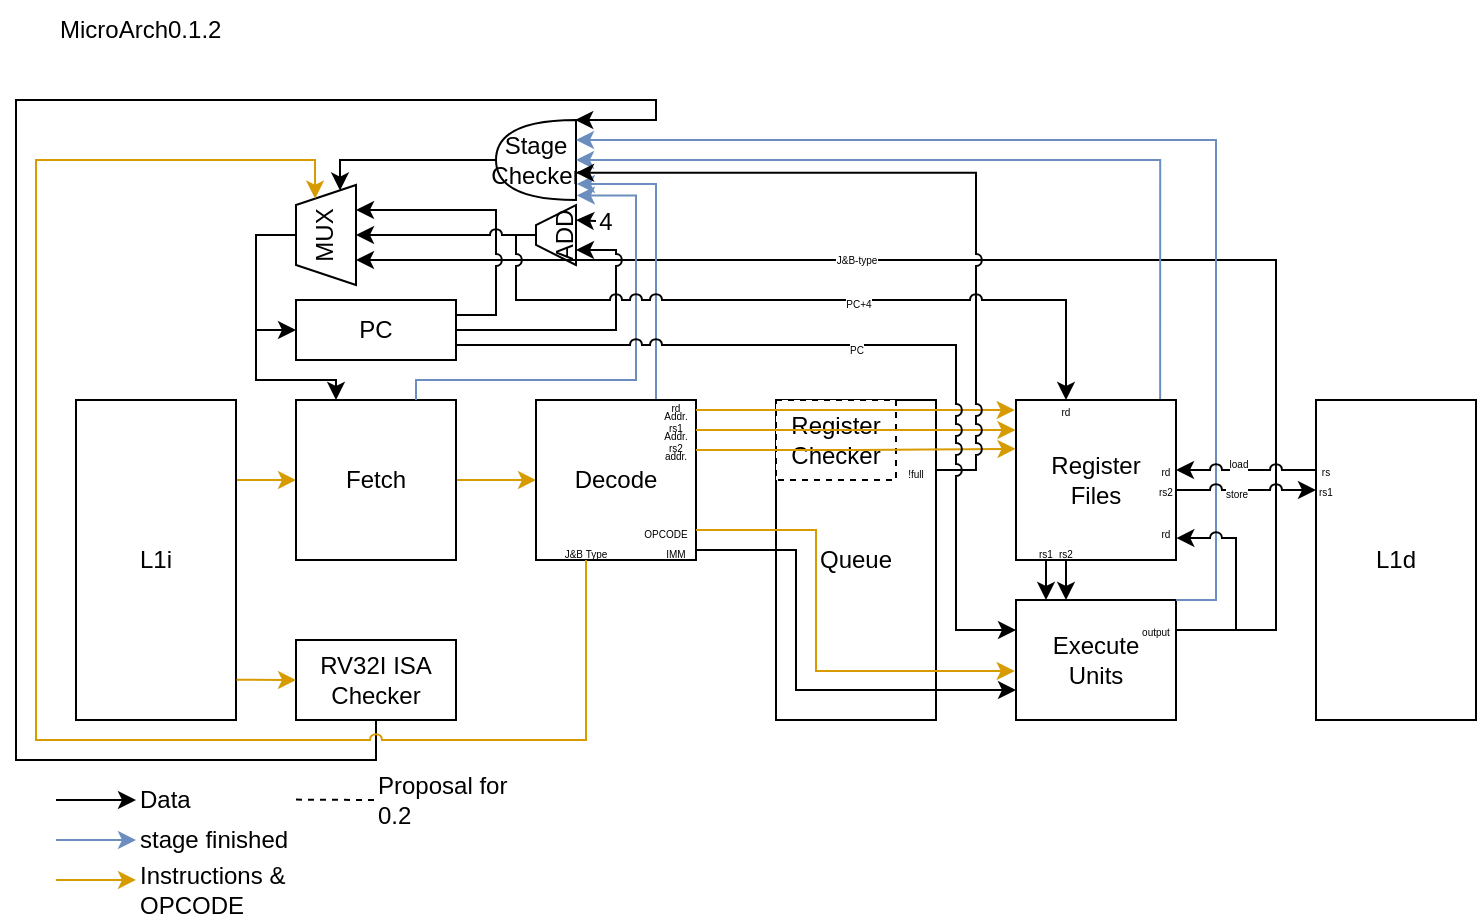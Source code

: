 <mxfile version="22.0.2" type="device">
  <diagram name="Page-1" id="4ZdI1W8aA1k0Rj7ihtTg">
    <mxGraphModel dx="852" dy="445" grid="1" gridSize="10" guides="1" tooltips="1" connect="1" arrows="1" fold="1" page="1" pageScale="1" pageWidth="850" pageHeight="1100" math="0" shadow="0">
      <root>
        <mxCell id="0" />
        <mxCell id="1" parent="0" />
        <mxCell id="Rp9p5lG3UQGqONE4GcqA-57" value="" style="group;" parent="1" vertex="1" connectable="0">
          <mxGeometry x="400" y="200" width="90" height="160" as="geometry" />
        </mxCell>
        <mxCell id="Rp9p5lG3UQGqONE4GcqA-58" value="Queue" style="rounded=0;whiteSpace=wrap;html=1;" parent="Rp9p5lG3UQGqONE4GcqA-57" vertex="1">
          <mxGeometry width="80" height="160" as="geometry" />
        </mxCell>
        <mxCell id="Rp9p5lG3UQGqONE4GcqA-118" value="&lt;p style=&quot;line-height: 0%;&quot;&gt;&lt;span style=&quot;font-size: 5px;&quot;&gt;!full&lt;/span&gt;&lt;/p&gt;" style="text;html=1;strokeColor=none;fillColor=none;align=center;verticalAlign=middle;whiteSpace=wrap;rounded=0;fontSize=12;fontFamily=Helvetica;fontColor=default;movable=1;resizable=1;rotatable=1;deletable=1;editable=1;locked=0;connectable=1;opacity=0;" parent="Rp9p5lG3UQGqONE4GcqA-57" vertex="1">
          <mxGeometry x="60" y="30" width="20" height="10" as="geometry" />
        </mxCell>
        <mxCell id="Rp9p5lG3UQGqONE4GcqA-90" style="edgeStyle=orthogonalEdgeStyle;rounded=0;orthogonalLoop=1;jettySize=auto;html=1;entryX=0;entryY=0.75;entryDx=0;entryDy=0;" parent="Rp9p5lG3UQGqONE4GcqA-57" source="Rp9p5lG3UQGqONE4GcqA-51" target="Rp9p5lG3UQGqONE4GcqA-15" edge="1">
          <mxGeometry relative="1" as="geometry">
            <Array as="points">
              <mxPoint x="10" y="75" />
              <mxPoint x="10" y="145" />
            </Array>
          </mxGeometry>
        </mxCell>
        <mxCell id="Rp9p5lG3UQGqONE4GcqA-135" value="Register&lt;br&gt;Checker" style="rounded=0;whiteSpace=wrap;html=1;dashed=1;" parent="Rp9p5lG3UQGqONE4GcqA-57" vertex="1">
          <mxGeometry width="60" height="40" as="geometry" />
        </mxCell>
        <mxCell id="Rp9p5lG3UQGqONE4GcqA-109" style="edgeStyle=orthogonalEdgeStyle;rounded=0;orthogonalLoop=1;jettySize=auto;html=1;entryX=0.25;entryY=1;entryDx=0;entryDy=0;jumpStyle=arc;" parent="1" source="Rp9p5lG3UQGqONE4GcqA-98" target="Rp9p5lG3UQGqONE4GcqA-33" edge="1">
          <mxGeometry relative="1" as="geometry">
            <mxPoint x="650" y="140" as="targetPoint" />
            <Array as="points">
              <mxPoint x="650" y="315" />
              <mxPoint x="650" y="130" />
            </Array>
          </mxGeometry>
        </mxCell>
        <mxCell id="Rp9p5lG3UQGqONE4GcqA-115" value="&lt;font style=&quot;font-size: 5px;&quot;&gt;J&amp;amp;B-type&lt;/font&gt;" style="edgeLabel;html=1;align=center;verticalAlign=middle;resizable=0;points=[];" parent="Rp9p5lG3UQGqONE4GcqA-109" vertex="1" connectable="0">
          <mxGeometry x="0.496" relative="1" as="geometry">
            <mxPoint x="75" y="-2" as="offset" />
          </mxGeometry>
        </mxCell>
        <mxCell id="Rp9p5lG3UQGqONE4GcqA-2" value="Fetch" style="rounded=0;whiteSpace=wrap;html=1;" parent="1" vertex="1">
          <mxGeometry x="160" y="200" width="80" height="80" as="geometry" />
        </mxCell>
        <mxCell id="Rp9p5lG3UQGqONE4GcqA-3" value="" style="edgeStyle=orthogonalEdgeStyle;rounded=0;orthogonalLoop=1;jettySize=auto;html=1;exitX=1;exitY=0.25;exitDx=0;exitDy=0;fillColor=#ffe6cc;strokeColor=#d79b00;" parent="1" source="Rp9p5lG3UQGqONE4GcqA-4" target="Rp9p5lG3UQGqONE4GcqA-2" edge="1">
          <mxGeometry relative="1" as="geometry" />
        </mxCell>
        <mxCell id="Rp9p5lG3UQGqONE4GcqA-4" value="L1i" style="rounded=0;whiteSpace=wrap;html=1;" parent="1" vertex="1">
          <mxGeometry x="50" y="200" width="80" height="160" as="geometry" />
        </mxCell>
        <mxCell id="Rp9p5lG3UQGqONE4GcqA-6" value="L1d" style="rounded=0;whiteSpace=wrap;html=1;" parent="1" vertex="1">
          <mxGeometry x="670" y="200" width="80" height="160" as="geometry" />
        </mxCell>
        <mxCell id="Rp9p5lG3UQGqONE4GcqA-7" value="RV32I ISA&lt;br&gt;Checker" style="rounded=0;whiteSpace=wrap;html=1;" parent="1" vertex="1">
          <mxGeometry x="160" y="320" width="80" height="40" as="geometry" />
        </mxCell>
        <mxCell id="Rp9p5lG3UQGqONE4GcqA-9" value="PC" style="rounded=0;whiteSpace=wrap;html=1;" parent="1" vertex="1">
          <mxGeometry x="160" y="150" width="80" height="30" as="geometry" />
        </mxCell>
        <mxCell id="Rp9p5lG3UQGqONE4GcqA-12" value="" style="edgeStyle=orthogonalEdgeStyle;rounded=0;orthogonalLoop=1;jettySize=auto;html=1;fillColor=#ffe6cc;strokeColor=#d79b00;" parent="1" source="Rp9p5lG3UQGqONE4GcqA-13" target="Rp9p5lG3UQGqONE4GcqA-49" edge="1">
          <mxGeometry relative="1" as="geometry" />
        </mxCell>
        <mxCell id="Rp9p5lG3UQGqONE4GcqA-13" value="Fetch" style="rounded=0;whiteSpace=wrap;html=1;" parent="1" vertex="1">
          <mxGeometry x="160" y="200" width="80" height="80" as="geometry" />
        </mxCell>
        <mxCell id="Rp9p5lG3UQGqONE4GcqA-15" value="Execute&lt;br&gt;Units" style="rounded=0;whiteSpace=wrap;html=1;" parent="1" vertex="1">
          <mxGeometry x="520" y="300" width="80" height="60" as="geometry" />
        </mxCell>
        <mxCell id="Rp9p5lG3UQGqONE4GcqA-19" value="RV32I ISA&lt;br&gt;Checker" style="rounded=0;whiteSpace=wrap;html=1;" parent="1" vertex="1">
          <mxGeometry x="160" y="320" width="80" height="40" as="geometry" />
        </mxCell>
        <mxCell id="Rp9p5lG3UQGqONE4GcqA-20" value="" style="endArrow=classic;html=1;rounded=0;entryX=0;entryY=0.5;entryDx=0;entryDy=0;fillColor=#ffe6cc;strokeColor=#d79b00;exitX=1.003;exitY=0.874;exitDx=0;exitDy=0;exitPerimeter=0;" parent="1" source="Rp9p5lG3UQGqONE4GcqA-4" target="Rp9p5lG3UQGqONE4GcqA-19" edge="1">
          <mxGeometry width="50" height="50" relative="1" as="geometry">
            <mxPoint x="120" y="339.5" as="sourcePoint" />
            <mxPoint x="160" y="339.5" as="targetPoint" />
          </mxGeometry>
        </mxCell>
        <mxCell id="Rp9p5lG3UQGqONE4GcqA-22" style="edgeStyle=orthogonalEdgeStyle;rounded=0;orthogonalLoop=1;jettySize=auto;html=1;exitX=1;exitY=0.5;exitDx=0;exitDy=0;entryX=0.25;entryY=1;entryDx=0;entryDy=0;fontFamily=Helvetica;fontSize=12;fontColor=default;jumpStyle=arc;" parent="1" source="Rp9p5lG3UQGqONE4GcqA-24" target="Rp9p5lG3UQGqONE4GcqA-29" edge="1">
          <mxGeometry relative="1" as="geometry" />
        </mxCell>
        <mxCell id="Rp9p5lG3UQGqONE4GcqA-23" style="edgeStyle=orthogonalEdgeStyle;rounded=0;orthogonalLoop=1;jettySize=auto;html=1;exitX=1;exitY=0.25;exitDx=0;exitDy=0;entryX=0.75;entryY=1;entryDx=0;entryDy=0;fontFamily=Helvetica;fontSize=12;fontColor=default;jumpStyle=arc;" parent="1" source="Rp9p5lG3UQGqONE4GcqA-24" target="Rp9p5lG3UQGqONE4GcqA-33" edge="1">
          <mxGeometry relative="1" as="geometry" />
        </mxCell>
        <mxCell id="Rp9p5lG3UQGqONE4GcqA-24" value="PC" style="rounded=0;whiteSpace=wrap;html=1;" parent="1" vertex="1">
          <mxGeometry x="160" y="150" width="80" height="30" as="geometry" />
        </mxCell>
        <mxCell id="Rp9p5lG3UQGqONE4GcqA-26" value="" style="endArrow=classic;html=1;rounded=0;fontFamily=Helvetica;fontSize=12;fontColor=default;entryX=0.75;entryY=1;entryDx=0;entryDy=0;exitX=0;exitY=0.5;exitDx=0;exitDy=0;" parent="1" source="Rp9p5lG3UQGqONE4GcqA-34" target="Rp9p5lG3UQGqONE4GcqA-29" edge="1">
          <mxGeometry width="50" height="50" relative="1" as="geometry">
            <mxPoint x="300" y="120" as="sourcePoint" />
            <mxPoint x="210" y="100" as="targetPoint" />
          </mxGeometry>
        </mxCell>
        <mxCell id="Rp9p5lG3UQGqONE4GcqA-27" value="" style="group" parent="1" vertex="1" connectable="0">
          <mxGeometry x="280" y="102.5" width="25" height="40" as="geometry" />
        </mxCell>
        <mxCell id="Rp9p5lG3UQGqONE4GcqA-28" value="" style="group" parent="Rp9p5lG3UQGqONE4GcqA-27" vertex="1" connectable="0">
          <mxGeometry x="-1.776e-15" width="25" height="40" as="geometry" />
        </mxCell>
        <mxCell id="Rp9p5lG3UQGqONE4GcqA-29" value="ADD" style="shape=trapezoid;perimeter=trapezoidPerimeter;whiteSpace=wrap;html=1;fixedSize=1;pointerEvents=0;align=center;verticalAlign=top;fontFamily=Helvetica;fontSize=12;fontColor=default;fillColor=none;gradientColor=none;rotation=-90;size=10;" parent="Rp9p5lG3UQGqONE4GcqA-28" vertex="1">
          <mxGeometry x="-5" y="5" width="30" height="20" as="geometry" />
        </mxCell>
        <mxCell id="Rp9p5lG3UQGqONE4GcqA-31" style="edgeStyle=orthogonalEdgeStyle;rounded=0;orthogonalLoop=1;jettySize=auto;html=1;exitX=0.5;exitY=0;exitDx=0;exitDy=0;entryX=0;entryY=0.5;entryDx=0;entryDy=0;fontFamily=Helvetica;fontSize=12;fontColor=default;" parent="1" source="Rp9p5lG3UQGqONE4GcqA-33" target="Rp9p5lG3UQGqONE4GcqA-24" edge="1">
          <mxGeometry relative="1" as="geometry" />
        </mxCell>
        <mxCell id="Rp9p5lG3UQGqONE4GcqA-32" style="edgeStyle=orthogonalEdgeStyle;rounded=0;orthogonalLoop=1;jettySize=auto;html=1;exitX=0.5;exitY=0;exitDx=0;exitDy=0;entryX=0.25;entryY=0;entryDx=0;entryDy=0;fontFamily=Helvetica;fontSize=12;fontColor=default;" parent="1" source="Rp9p5lG3UQGqONE4GcqA-33" target="Rp9p5lG3UQGqONE4GcqA-13" edge="1">
          <mxGeometry relative="1" as="geometry">
            <Array as="points">
              <mxPoint x="140" y="118" />
              <mxPoint x="140" y="190" />
              <mxPoint x="180" y="190" />
            </Array>
          </mxGeometry>
        </mxCell>
        <mxCell id="Rp9p5lG3UQGqONE4GcqA-33" value="MUX" style="shape=trapezoid;perimeter=trapezoidPerimeter;whiteSpace=wrap;html=1;fixedSize=1;pointerEvents=0;align=center;verticalAlign=top;fontFamily=Helvetica;fontSize=12;fontColor=default;fillColor=default;gradientColor=none;rotation=-90;size=10;" parent="1" vertex="1">
          <mxGeometry x="150" y="102.5" width="50" height="30" as="geometry" />
        </mxCell>
        <mxCell id="Rp9p5lG3UQGqONE4GcqA-34" value="4" style="text;html=1;strokeColor=none;fillColor=none;align=center;verticalAlign=middle;whiteSpace=wrap;rounded=0;fontSize=12;fontFamily=Helvetica;fontColor=default;" parent="1" vertex="1">
          <mxGeometry x="310" y="100.5" width="10" height="20" as="geometry" />
        </mxCell>
        <mxCell id="Rp9p5lG3UQGqONE4GcqA-111" style="edgeStyle=orthogonalEdgeStyle;rounded=0;orthogonalLoop=1;jettySize=auto;html=1;exitX=1;exitY=0.5;exitDx=0;exitDy=0;exitPerimeter=0;entryX=1;entryY=0.75;entryDx=0;entryDy=0;fillColor=#dae8fc;strokeColor=#000000;" parent="1" source="Rp9p5lG3UQGqONE4GcqA-36" target="Rp9p5lG3UQGqONE4GcqA-33" edge="1">
          <mxGeometry relative="1" as="geometry">
            <Array as="points">
              <mxPoint x="182" y="80" />
              <mxPoint x="182" y="95" />
            </Array>
          </mxGeometry>
        </mxCell>
        <mxCell id="Rp9p5lG3UQGqONE4GcqA-36" value="Stage Checker" style="shape=or;whiteSpace=wrap;html=1;pointerEvents=0;align=center;verticalAlign=middle;fontFamily=Helvetica;fontSize=12;fontColor=default;fillColor=default;gradientColor=none;rotation=0;horizontal=1;flipH=1;" parent="1" vertex="1">
          <mxGeometry x="260" y="60" width="40" height="40" as="geometry" />
        </mxCell>
        <mxCell id="Rp9p5lG3UQGqONE4GcqA-37" style="edgeStyle=orthogonalEdgeStyle;rounded=0;orthogonalLoop=1;jettySize=auto;html=1;exitX=0.75;exitY=0;exitDx=0;exitDy=0;fontFamily=Helvetica;fontSize=12;fontColor=default;fillColor=#dae8fc;strokeColor=#6c8ebf;entryX=-0.011;entryY=0.943;entryDx=0;entryDy=0;entryPerimeter=0;" parent="1" source="Rp9p5lG3UQGqONE4GcqA-13" target="Rp9p5lG3UQGqONE4GcqA-36" edge="1">
          <mxGeometry relative="1" as="geometry">
            <mxPoint x="300" y="97" as="targetPoint" />
            <Array as="points">
              <mxPoint x="220" y="190" />
              <mxPoint x="330" y="190" />
              <mxPoint x="330" y="98" />
            </Array>
          </mxGeometry>
        </mxCell>
        <mxCell id="Rp9p5lG3UQGqONE4GcqA-38" style="edgeStyle=orthogonalEdgeStyle;rounded=0;orthogonalLoop=1;jettySize=auto;html=1;exitX=0.75;exitY=0;exitDx=0;exitDy=0;entryX=-0.011;entryY=0.799;entryDx=0;entryDy=0;entryPerimeter=0;fontFamily=Helvetica;fontSize=12;fontColor=default;fillColor=#dae8fc;strokeColor=#6c8ebf;" parent="1" source="Rp9p5lG3UQGqONE4GcqA-49" target="Rp9p5lG3UQGqONE4GcqA-36" edge="1">
          <mxGeometry relative="1" as="geometry" />
        </mxCell>
        <mxCell id="Rp9p5lG3UQGqONE4GcqA-55" value="" style="edgeStyle=orthogonalEdgeStyle;rounded=0;orthogonalLoop=1;jettySize=auto;html=1;fontFamily=Helvetica;fontSize=12;fontColor=default;" parent="1" source="Rp9p5lG3UQGqONE4GcqA-44" target="Rp9p5lG3UQGqONE4GcqA-15" edge="1">
          <mxGeometry relative="1" as="geometry">
            <Array as="points">
              <mxPoint x="545" y="300" />
              <mxPoint x="545" y="300" />
            </Array>
          </mxGeometry>
        </mxCell>
        <mxCell id="Rp9p5lG3UQGqONE4GcqA-48" value="" style="group" parent="1" vertex="1" connectable="0">
          <mxGeometry x="280" y="200" width="80" height="90" as="geometry" />
        </mxCell>
        <mxCell id="Rp9p5lG3UQGqONE4GcqA-49" value="Decode" style="rounded=0;whiteSpace=wrap;html=1;" parent="Rp9p5lG3UQGqONE4GcqA-48" vertex="1">
          <mxGeometry width="80" height="80" as="geometry" />
        </mxCell>
        <mxCell id="Rp9p5lG3UQGqONE4GcqA-50" value="&lt;p style=&quot;line-height: 0%;&quot;&gt;&lt;font style=&quot;font-size: 5px;&quot;&gt;OPCODE&lt;/font&gt;&lt;/p&gt;" style="text;html=1;strokeColor=none;fillColor=none;align=center;verticalAlign=middle;whiteSpace=wrap;rounded=0;fontSize=12;fontFamily=Helvetica;fontColor=default;movable=1;resizable=1;rotatable=1;deletable=1;editable=1;locked=0;connectable=1;" parent="Rp9p5lG3UQGqONE4GcqA-48" vertex="1">
          <mxGeometry x="50" y="60" width="30" height="10" as="geometry" />
        </mxCell>
        <mxCell id="Rp9p5lG3UQGqONE4GcqA-51" value="&lt;p style=&quot;line-height: 0%;&quot;&gt;&lt;span style=&quot;font-size: 5px;&quot;&gt;IMM&lt;/span&gt;&lt;/p&gt;" style="text;html=1;strokeColor=none;fillColor=none;align=center;verticalAlign=middle;whiteSpace=wrap;rounded=0;fontSize=12;fontFamily=Helvetica;fontColor=default;movable=1;resizable=1;rotatable=1;deletable=1;editable=1;locked=0;connectable=1;" parent="Rp9p5lG3UQGqONE4GcqA-48" vertex="1">
          <mxGeometry x="60" y="70" width="20" height="10" as="geometry" />
        </mxCell>
        <mxCell id="Rp9p5lG3UQGqONE4GcqA-52" value="&lt;p style=&quot;line-height: 10%;&quot;&gt;&lt;font style=&quot;font-size: 5px;&quot;&gt;rs2&lt;br&gt;addr.&lt;br&gt;&lt;/font&gt;&lt;/p&gt;" style="text;html=1;strokeColor=none;fillColor=none;align=center;verticalAlign=middle;whiteSpace=wrap;rounded=0;fontSize=12;fontFamily=Helvetica;fontColor=default;movable=1;resizable=1;rotatable=1;deletable=1;editable=1;locked=0;connectable=1;" parent="Rp9p5lG3UQGqONE4GcqA-48" vertex="1">
          <mxGeometry x="60" y="20" width="20" height="10" as="geometry" />
        </mxCell>
        <mxCell id="Rp9p5lG3UQGqONE4GcqA-53" value="&lt;p style=&quot;line-height: 10%;&quot;&gt;&lt;font style=&quot;font-size: 5px;&quot;&gt;rs1&lt;br&gt;Addr.&lt;br&gt;&lt;/font&gt;&lt;/p&gt;" style="text;html=1;strokeColor=none;fillColor=none;align=center;verticalAlign=middle;whiteSpace=wrap;rounded=0;fontSize=12;fontFamily=Helvetica;fontColor=default;movable=1;resizable=1;rotatable=1;deletable=1;editable=1;locked=0;connectable=1;" parent="Rp9p5lG3UQGqONE4GcqA-48" vertex="1">
          <mxGeometry x="60" y="10" width="20" height="10" as="geometry" />
        </mxCell>
        <mxCell id="Rp9p5lG3UQGqONE4GcqA-54" value="&lt;p style=&quot;line-height: 10%;&quot;&gt;&lt;font style=&quot;font-size: 5px;&quot;&gt;rd&lt;br&gt;Addr.&lt;br&gt;&lt;/font&gt;&lt;/p&gt;" style="text;html=1;strokeColor=none;fillColor=none;align=center;verticalAlign=middle;whiteSpace=wrap;rounded=0;fontSize=12;fontFamily=Helvetica;fontColor=default;movable=1;resizable=1;rotatable=1;deletable=1;editable=1;locked=0;connectable=1;" parent="Rp9p5lG3UQGqONE4GcqA-48" vertex="1">
          <mxGeometry x="60" width="20" height="10" as="geometry" />
        </mxCell>
        <mxCell id="Rp9p5lG3UQGqONE4GcqA-114" value="&lt;p style=&quot;line-height: 0%;&quot;&gt;&lt;font style=&quot;font-size: 5px;&quot;&gt;J&amp;amp;B Type&lt;br&gt;&lt;/font&gt;&lt;/p&gt;" style="text;html=1;strokeColor=none;fillColor=none;align=center;verticalAlign=middle;whiteSpace=wrap;rounded=0;" parent="Rp9p5lG3UQGqONE4GcqA-48" vertex="1">
          <mxGeometry x="10" y="70" width="30" height="10" as="geometry" />
        </mxCell>
        <mxCell id="Rp9p5lG3UQGqONE4GcqA-56" style="edgeStyle=orthogonalEdgeStyle;rounded=0;orthogonalLoop=1;jettySize=auto;html=1;entryX=0.178;entryY=0.004;entryDx=0;entryDy=0;entryPerimeter=0;fontFamily=Helvetica;fontSize=12;fontColor=default;" parent="1" source="Rp9p5lG3UQGqONE4GcqA-43" target="Rp9p5lG3UQGqONE4GcqA-15" edge="1">
          <mxGeometry relative="1" as="geometry">
            <Array as="points">
              <mxPoint x="535" y="300" />
              <mxPoint x="534" y="300" />
            </Array>
          </mxGeometry>
        </mxCell>
        <mxCell id="Rp9p5lG3UQGqONE4GcqA-63" style="edgeStyle=orthogonalEdgeStyle;rounded=0;orthogonalLoop=1;jettySize=auto;html=1;fontFamily=Helvetica;fontSize=12;fontColor=default;entryX=0.01;entryY=0.015;entryDx=0;entryDy=0;entryPerimeter=0;exitX=0.5;exitY=1;exitDx=0;exitDy=0;" parent="1" source="Rp9p5lG3UQGqONE4GcqA-19" target="Rp9p5lG3UQGqONE4GcqA-36" edge="1">
          <mxGeometry relative="1" as="geometry">
            <mxPoint x="200" y="347.5" as="sourcePoint" />
            <mxPoint x="320" y="70" as="targetPoint" />
            <Array as="points">
              <mxPoint x="200" y="380" />
              <mxPoint x="20" y="380" />
              <mxPoint x="20" y="50" />
              <mxPoint x="340" y="50" />
              <mxPoint x="340" y="60" />
              <mxPoint x="300" y="60" />
            </Array>
          </mxGeometry>
        </mxCell>
        <mxCell id="Rp9p5lG3UQGqONE4GcqA-66" style="edgeStyle=orthogonalEdgeStyle;rounded=0;orthogonalLoop=1;jettySize=auto;html=1;fillColor=#dae8fc;strokeColor=#6c8ebf;exitX=0.901;exitY=-0.004;exitDx=0;exitDy=0;exitPerimeter=0;" parent="1" source="Rp9p5lG3UQGqONE4GcqA-41" edge="1">
          <mxGeometry relative="1" as="geometry">
            <mxPoint x="300" y="80" as="targetPoint" />
            <Array as="points">
              <mxPoint x="592" y="80" />
            </Array>
          </mxGeometry>
        </mxCell>
        <mxCell id="Rp9p5lG3UQGqONE4GcqA-75" value="" style="edgeStyle=orthogonalEdgeStyle;rounded=0;orthogonalLoop=1;jettySize=auto;html=1;exitX=1;exitY=0;exitDx=0;exitDy=0;fontFamily=Helvetica;fontSize=12;fontColor=default;entryX=0;entryY=0.25;entryDx=0;entryDy=0;entryPerimeter=0;fillColor=#dae8fc;strokeColor=#6c8ebf;jumpStyle=none;" parent="1" source="Rp9p5lG3UQGqONE4GcqA-15" target="Rp9p5lG3UQGqONE4GcqA-36" edge="1">
          <mxGeometry relative="1" as="geometry">
            <mxPoint x="300" y="70" as="targetPoint" />
            <Array as="points">
              <mxPoint x="620" y="300" />
              <mxPoint x="620" y="70" />
            </Array>
            <mxPoint x="600" y="300" as="sourcePoint" />
          </mxGeometry>
        </mxCell>
        <mxCell id="Rp9p5lG3UQGqONE4GcqA-41" value="" style="group;movable=1;resizable=1;rotatable=1;deletable=1;editable=1;locked=0;connectable=1;" parent="1" vertex="1" connectable="0">
          <mxGeometry x="520" y="200" width="80" height="80" as="geometry" />
        </mxCell>
        <mxCell id="Rp9p5lG3UQGqONE4GcqA-42" value="Register&lt;br&gt;Files" style="rounded=0;whiteSpace=wrap;html=1;movable=0;resizable=0;rotatable=0;deletable=0;editable=0;locked=1;connectable=0;" parent="Rp9p5lG3UQGqONE4GcqA-41" vertex="1">
          <mxGeometry width="80" height="80" as="geometry" />
        </mxCell>
        <mxCell id="Rp9p5lG3UQGqONE4GcqA-43" value="&lt;font style=&quot;font-size: 5px;&quot;&gt;rs1&lt;/font&gt;" style="text;html=1;strokeColor=none;fillColor=none;align=center;verticalAlign=middle;whiteSpace=wrap;rounded=0;fontSize=12;fontFamily=Helvetica;fontColor=default;movable=1;resizable=1;rotatable=1;deletable=1;editable=1;locked=0;connectable=1;" parent="Rp9p5lG3UQGqONE4GcqA-41" vertex="1">
          <mxGeometry x="10" y="70" width="10" height="10" as="geometry" />
        </mxCell>
        <mxCell id="Rp9p5lG3UQGqONE4GcqA-44" value="&lt;font style=&quot;font-size: 5px;&quot;&gt;rs2&lt;/font&gt;" style="text;html=1;strokeColor=none;fillColor=none;align=center;verticalAlign=middle;whiteSpace=wrap;rounded=0;fontSize=12;fontFamily=Helvetica;fontColor=default;movable=1;resizable=1;rotatable=1;deletable=1;editable=1;locked=0;connectable=1;" parent="Rp9p5lG3UQGqONE4GcqA-41" vertex="1">
          <mxGeometry x="20" y="70" width="10" height="10" as="geometry" />
        </mxCell>
        <mxCell id="Rp9p5lG3UQGqONE4GcqA-70" value="&lt;font style=&quot;font-size: 5px;&quot;&gt;rd&lt;/font&gt;" style="text;html=1;strokeColor=none;fillColor=none;align=center;verticalAlign=middle;whiteSpace=wrap;rounded=0;movable=0;resizable=0;rotatable=0;deletable=0;editable=0;locked=1;connectable=0;" parent="Rp9p5lG3UQGqONE4GcqA-41" vertex="1">
          <mxGeometry x="70" y="60" width="10" height="10" as="geometry" />
        </mxCell>
        <mxCell id="Rp9p5lG3UQGqONE4GcqA-73" value="rs2" style="text;html=1;strokeColor=none;fillColor=none;align=center;verticalAlign=middle;whiteSpace=wrap;rounded=0;fontSize=5;" parent="Rp9p5lG3UQGqONE4GcqA-41" vertex="1">
          <mxGeometry x="70" y="40" width="10" height="10" as="geometry" />
        </mxCell>
        <mxCell id="Rp9p5lG3UQGqONE4GcqA-78" value="rd" style="text;html=1;strokeColor=none;fillColor=none;align=center;verticalAlign=middle;whiteSpace=wrap;rounded=0;fontSize=5;" parent="Rp9p5lG3UQGqONE4GcqA-41" vertex="1">
          <mxGeometry x="70" y="30" width="10" height="10" as="geometry" />
        </mxCell>
        <mxCell id="Rp9p5lG3UQGqONE4GcqA-105" value="rd" style="text;html=1;strokeColor=none;fillColor=none;align=center;verticalAlign=middle;whiteSpace=wrap;rounded=0;fontSize=5;" parent="Rp9p5lG3UQGqONE4GcqA-41" vertex="1">
          <mxGeometry x="20" width="10" height="10" as="geometry" />
        </mxCell>
        <mxCell id="Rp9p5lG3UQGqONE4GcqA-76" value="rs" style="text;html=1;strokeColor=none;fillColor=none;align=center;verticalAlign=middle;whiteSpace=wrap;rounded=0;fontSize=5;" parent="1" vertex="1">
          <mxGeometry x="670" y="230" width="10" height="10" as="geometry" />
        </mxCell>
        <mxCell id="Rp9p5lG3UQGqONE4GcqA-77" value="rs1" style="text;html=1;strokeColor=none;fillColor=none;align=center;verticalAlign=middle;whiteSpace=wrap;rounded=0;fontSize=5;" parent="1" vertex="1">
          <mxGeometry x="670" y="240" width="10" height="10" as="geometry" />
        </mxCell>
        <mxCell id="Rp9p5lG3UQGqONE4GcqA-97" style="edgeStyle=orthogonalEdgeStyle;rounded=0;orthogonalLoop=1;jettySize=auto;html=1;entryX=-0.003;entryY=0.305;entryDx=0;entryDy=0;entryPerimeter=0;jumpStyle=none;fillColor=#ffe6cc;strokeColor=#d79b00;" parent="1" source="Rp9p5lG3UQGqONE4GcqA-52" target="Rp9p5lG3UQGqONE4GcqA-41" edge="1">
          <mxGeometry relative="1" as="geometry">
            <mxPoint x="510" y="225" as="targetPoint" />
          </mxGeometry>
        </mxCell>
        <mxCell id="Rp9p5lG3UQGqONE4GcqA-96" style="edgeStyle=orthogonalEdgeStyle;rounded=0;orthogonalLoop=1;jettySize=auto;html=1;entryX=-0.003;entryY=0.188;entryDx=0;entryDy=0;entryPerimeter=0;fillColor=#ffe6cc;strokeColor=#d79b00;" parent="1" source="Rp9p5lG3UQGqONE4GcqA-53" target="Rp9p5lG3UQGqONE4GcqA-41" edge="1">
          <mxGeometry relative="1" as="geometry">
            <mxPoint x="510" y="215" as="targetPoint" />
          </mxGeometry>
        </mxCell>
        <mxCell id="Rp9p5lG3UQGqONE4GcqA-95" style="edgeStyle=orthogonalEdgeStyle;rounded=0;orthogonalLoop=1;jettySize=auto;html=1;entryX=-0.008;entryY=0.063;entryDx=0;entryDy=0;entryPerimeter=0;fillColor=#ffe6cc;strokeColor=#d79b00;" parent="1" source="Rp9p5lG3UQGqONE4GcqA-54" target="Rp9p5lG3UQGqONE4GcqA-41" edge="1">
          <mxGeometry relative="1" as="geometry">
            <mxPoint x="510" y="205" as="targetPoint" />
          </mxGeometry>
        </mxCell>
        <mxCell id="Rp9p5lG3UQGqONE4GcqA-103" style="edgeStyle=orthogonalEdgeStyle;rounded=0;orthogonalLoop=1;jettySize=auto;html=1;entryX=1.002;entryY=0.863;entryDx=0;entryDy=0;entryPerimeter=0;exitX=1;exitY=0.5;exitDx=0;exitDy=0;jumpStyle=arc;" parent="1" source="Rp9p5lG3UQGqONE4GcqA-98" target="Rp9p5lG3UQGqONE4GcqA-41" edge="1">
          <mxGeometry relative="1" as="geometry">
            <mxPoint x="630" y="270" as="targetPoint" />
            <Array as="points">
              <mxPoint x="630" y="315" />
              <mxPoint x="630" y="269" />
            </Array>
          </mxGeometry>
        </mxCell>
        <mxCell id="Rp9p5lG3UQGqONE4GcqA-98" value="output" style="text;html=1;strokeColor=none;fillColor=none;align=center;verticalAlign=middle;whiteSpace=wrap;rounded=0;fontSize=5;" parent="1" vertex="1">
          <mxGeometry x="580" y="310" width="20" height="10" as="geometry" />
        </mxCell>
        <mxCell id="Rp9p5lG3UQGqONE4GcqA-112" style="edgeStyle=orthogonalEdgeStyle;rounded=0;orthogonalLoop=1;jettySize=auto;html=1;exitX=0.5;exitY=1;exitDx=0;exitDy=0;entryX=1;entryY=0.25;entryDx=0;entryDy=0;jumpStyle=arc;fillColor=#ffe6cc;strokeColor=#d79b00;" parent="1" source="Rp9p5lG3UQGqONE4GcqA-114" target="Rp9p5lG3UQGqONE4GcqA-33" edge="1">
          <mxGeometry relative="1" as="geometry">
            <mxPoint x="30" y="90" as="targetPoint" />
            <Array as="points">
              <mxPoint x="305" y="370" />
              <mxPoint x="30" y="370" />
              <mxPoint x="30" y="80" />
              <mxPoint x="169" y="80" />
            </Array>
          </mxGeometry>
        </mxCell>
        <mxCell id="Rp9p5lG3UQGqONE4GcqA-81" style="edgeStyle=orthogonalEdgeStyle;rounded=0;orthogonalLoop=1;jettySize=auto;html=1;entryX=0;entryY=0.5;entryDx=0;entryDy=0;jumpStyle=arc;" parent="1" source="Rp9p5lG3UQGqONE4GcqA-73" target="Rp9p5lG3UQGqONE4GcqA-77" edge="1">
          <mxGeometry relative="1" as="geometry" />
        </mxCell>
        <mxCell id="Rp9p5lG3UQGqONE4GcqA-84" value="&lt;font style=&quot;font-size: 5px;&quot;&gt;store&lt;/font&gt;" style="edgeLabel;html=1;align=center;verticalAlign=middle;resizable=0;points=[];" parent="Rp9p5lG3UQGqONE4GcqA-81" vertex="1" connectable="0">
          <mxGeometry x="-0.229" y="1" relative="1" as="geometry">
            <mxPoint x="3" y="1" as="offset" />
          </mxGeometry>
        </mxCell>
        <mxCell id="Rp9p5lG3UQGqONE4GcqA-82" style="edgeStyle=orthogonalEdgeStyle;rounded=0;orthogonalLoop=1;jettySize=auto;html=1;entryX=1;entryY=0.5;entryDx=0;entryDy=0;jumpStyle=arc;" parent="1" source="Rp9p5lG3UQGqONE4GcqA-76" target="Rp9p5lG3UQGqONE4GcqA-78" edge="1">
          <mxGeometry relative="1" as="geometry" />
        </mxCell>
        <mxCell id="Rp9p5lG3UQGqONE4GcqA-85" value="&lt;font style=&quot;font-size: 5px;&quot;&gt;load&lt;/font&gt;" style="edgeLabel;html=1;align=center;verticalAlign=middle;resizable=0;points=[];" parent="Rp9p5lG3UQGqONE4GcqA-82" vertex="1" connectable="0">
          <mxGeometry x="-0.271" relative="1" as="geometry">
            <mxPoint x="-14" y="-5" as="offset" />
          </mxGeometry>
        </mxCell>
        <mxCell id="Rp9p5lG3UQGqONE4GcqA-117" style="edgeStyle=orthogonalEdgeStyle;rounded=0;orthogonalLoop=1;jettySize=auto;html=1;entryX=0;entryY=0.66;entryDx=0;entryDy=0;entryPerimeter=0;exitX=1;exitY=0.5;exitDx=0;exitDy=0;jumpStyle=arc;" parent="1" source="Rp9p5lG3UQGqONE4GcqA-118" target="Rp9p5lG3UQGqONE4GcqA-36" edge="1">
          <mxGeometry relative="1" as="geometry">
            <Array as="points">
              <mxPoint x="500" y="235" />
              <mxPoint x="500" y="86" />
            </Array>
          </mxGeometry>
        </mxCell>
        <mxCell id="Rp9p5lG3UQGqONE4GcqA-119" value="MicroArch0.1.2" style="text;html=1;strokeColor=none;fillColor=none;align=left;verticalAlign=middle;whiteSpace=wrap;rounded=0;" parent="1" vertex="1">
          <mxGeometry x="40" width="120" height="30" as="geometry" />
        </mxCell>
        <mxCell id="Rp9p5lG3UQGqONE4GcqA-121" style="edgeStyle=orthogonalEdgeStyle;rounded=0;orthogonalLoop=1;jettySize=auto;html=1;entryX=-0.008;entryY=0.592;entryDx=0;entryDy=0;entryPerimeter=0;fillColor=#ffe6cc;strokeColor=#d79b00;elbow=vertical;targetPerimeterSpacing=10;" parent="1" source="Rp9p5lG3UQGqONE4GcqA-50" target="Rp9p5lG3UQGqONE4GcqA-15" edge="1">
          <mxGeometry relative="1" as="geometry">
            <Array as="points">
              <mxPoint x="420" y="265" />
              <mxPoint x="420" y="335" />
            </Array>
          </mxGeometry>
        </mxCell>
        <mxCell id="Rp9p5lG3UQGqONE4GcqA-122" style="edgeStyle=orthogonalEdgeStyle;rounded=0;orthogonalLoop=1;jettySize=auto;html=1;exitX=1;exitY=0.75;exitDx=0;exitDy=0;entryX=0;entryY=0.25;entryDx=0;entryDy=0;jumpStyle=arc;" parent="1" source="Rp9p5lG3UQGqONE4GcqA-24" target="Rp9p5lG3UQGqONE4GcqA-15" edge="1">
          <mxGeometry relative="1" as="geometry">
            <Array as="points">
              <mxPoint x="490" y="173" />
              <mxPoint x="490" y="315" />
            </Array>
          </mxGeometry>
        </mxCell>
        <mxCell id="Rp9p5lG3UQGqONE4GcqA-132" value="&lt;font style=&quot;font-size: 5px;&quot;&gt;PC&lt;/font&gt;" style="edgeLabel;html=1;align=center;verticalAlign=middle;resizable=0;points=[];" parent="Rp9p5lG3UQGqONE4GcqA-122" vertex="1" connectable="0">
          <mxGeometry x="-0.019" relative="1" as="geometry">
            <mxPoint x="-7" as="offset" />
          </mxGeometry>
        </mxCell>
        <mxCell id="Rp9p5lG3UQGqONE4GcqA-123" value="" style="endArrow=classic;html=1;rounded=0;entryX=0;entryY=0.5;entryDx=0;entryDy=0;" parent="1" target="Rp9p5lG3UQGqONE4GcqA-126" edge="1">
          <mxGeometry width="50" height="50" relative="1" as="geometry">
            <mxPoint x="40" y="400" as="sourcePoint" />
            <mxPoint x="70" y="400" as="targetPoint" />
          </mxGeometry>
        </mxCell>
        <mxCell id="Rp9p5lG3UQGqONE4GcqA-124" value="" style="endArrow=classic;html=1;rounded=0;fillColor=#dae8fc;strokeColor=#6c8ebf;entryX=0;entryY=0.5;entryDx=0;entryDy=0;" parent="1" target="Rp9p5lG3UQGqONE4GcqA-127" edge="1">
          <mxGeometry width="50" height="50" relative="1" as="geometry">
            <mxPoint x="40" y="420" as="sourcePoint" />
            <mxPoint x="70" y="420" as="targetPoint" />
          </mxGeometry>
        </mxCell>
        <mxCell id="Rp9p5lG3UQGqONE4GcqA-125" value="" style="endArrow=classic;html=1;rounded=0;fillColor=#ffe6cc;strokeColor=#d79b00;entryX=0;entryY=0.333;entryDx=0;entryDy=0;entryPerimeter=0;" parent="1" target="Rp9p5lG3UQGqONE4GcqA-128" edge="1">
          <mxGeometry width="50" height="50" relative="1" as="geometry">
            <mxPoint x="40" y="440" as="sourcePoint" />
            <mxPoint x="70" y="440" as="targetPoint" />
            <Array as="points">
              <mxPoint x="40" y="440" />
            </Array>
          </mxGeometry>
        </mxCell>
        <mxCell id="Rp9p5lG3UQGqONE4GcqA-126" value="Data" style="text;html=1;strokeColor=none;fillColor=none;align=left;verticalAlign=middle;whiteSpace=wrap;rounded=0;" parent="1" vertex="1">
          <mxGeometry x="80" y="390" width="80" height="20" as="geometry" />
        </mxCell>
        <mxCell id="Rp9p5lG3UQGqONE4GcqA-127" value="stage finished" style="text;html=1;strokeColor=none;fillColor=none;align=left;verticalAlign=middle;whiteSpace=wrap;rounded=0;" parent="1" vertex="1">
          <mxGeometry x="80" y="410" width="80" height="20" as="geometry" />
        </mxCell>
        <mxCell id="Rp9p5lG3UQGqONE4GcqA-128" value="Instructions &amp;amp; OPCODE" style="text;html=1;strokeColor=none;fillColor=none;align=left;verticalAlign=middle;whiteSpace=wrap;rounded=0;" parent="1" vertex="1">
          <mxGeometry x="80" y="430" width="80" height="30" as="geometry" />
        </mxCell>
        <mxCell id="Rp9p5lG3UQGqONE4GcqA-129" style="edgeStyle=orthogonalEdgeStyle;rounded=0;orthogonalLoop=1;jettySize=auto;html=1;exitX=0.5;exitY=0;exitDx=0;exitDy=0;entryX=0.5;entryY=1;entryDx=0;entryDy=0;jumpStyle=arc;" parent="1" source="Rp9p5lG3UQGqONE4GcqA-29" target="Rp9p5lG3UQGqONE4GcqA-33" edge="1">
          <mxGeometry relative="1" as="geometry" />
        </mxCell>
        <mxCell id="Rp9p5lG3UQGqONE4GcqA-130" style="edgeStyle=orthogonalEdgeStyle;rounded=0;orthogonalLoop=1;jettySize=auto;html=1;exitX=0.5;exitY=0;exitDx=0;exitDy=0;entryX=0.5;entryY=0;entryDx=0;entryDy=0;jumpStyle=arc;" parent="1" source="Rp9p5lG3UQGqONE4GcqA-29" target="Rp9p5lG3UQGqONE4GcqA-105" edge="1">
          <mxGeometry relative="1" as="geometry">
            <mxPoint x="270" y="150" as="targetPoint" />
            <Array as="points">
              <mxPoint x="270" y="117" />
              <mxPoint x="270" y="150" />
              <mxPoint x="545" y="150" />
            </Array>
          </mxGeometry>
        </mxCell>
        <mxCell id="Rp9p5lG3UQGqONE4GcqA-131" value="&lt;font style=&quot;font-size: 5px;&quot;&gt;PC+4&lt;/font&gt;" style="edgeLabel;html=1;align=center;verticalAlign=middle;resizable=0;points=[];" parent="Rp9p5lG3UQGqONE4GcqA-130" vertex="1" connectable="0">
          <mxGeometry x="0.18" y="-2" relative="1" as="geometry">
            <mxPoint x="-4" y="-2" as="offset" />
          </mxGeometry>
        </mxCell>
        <mxCell id="Rp9p5lG3UQGqONE4GcqA-141" value="" style="endArrow=none;dashed=1;html=1;strokeWidth=1;rounded=0;entryX=0;entryY=0.5;entryDx=0;entryDy=0;" parent="1" target="Rp9p5lG3UQGqONE4GcqA-142" edge="1">
          <mxGeometry width="50" height="50" relative="1" as="geometry">
            <mxPoint x="160" y="399.8" as="sourcePoint" />
            <mxPoint x="190" y="400" as="targetPoint" />
          </mxGeometry>
        </mxCell>
        <mxCell id="Rp9p5lG3UQGqONE4GcqA-142" value="Proposal for 0.2" style="text;html=1;strokeColor=none;fillColor=none;align=left;verticalAlign=middle;whiteSpace=wrap;rounded=0;" parent="1" vertex="1">
          <mxGeometry x="199" y="390" width="80" height="20" as="geometry" />
        </mxCell>
      </root>
    </mxGraphModel>
  </diagram>
</mxfile>
